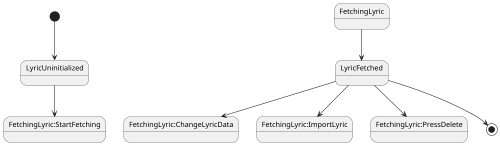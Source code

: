 @startuml SongInfoPageState
scale 500 width

[*] --> LyricUninitialized
LyricUninitialized-->FetchingLyric:StartFetching
FetchingLyric-->LyricFetched
LyricFetched-->FetchingLyric:ChangeLyricData
LyricFetched-->FetchingLyric:ImportLyric
LyricFetched-->FetchingLyric:PressDelete
LyricFetched-->[*]

@enduml